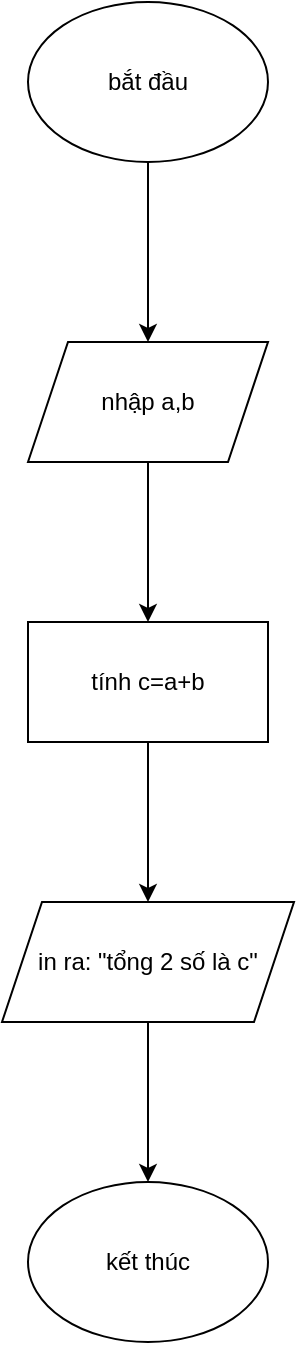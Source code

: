 <mxfile version="24.8.6">
  <diagram id="C5RBs43oDa-KdzZeNtuy" name="Page-1">
    <mxGraphModel dx="836" dy="1612" grid="1" gridSize="10" guides="1" tooltips="1" connect="1" arrows="1" fold="1" page="1" pageScale="1" pageWidth="827" pageHeight="1169" math="0" shadow="0">
      <root>
        <mxCell id="WIyWlLk6GJQsqaUBKTNV-0" />
        <mxCell id="WIyWlLk6GJQsqaUBKTNV-1" parent="WIyWlLk6GJQsqaUBKTNV-0" />
        <mxCell id="ebu0phT2wX3BheeJwim6-2" value="" style="edgeStyle=orthogonalEdgeStyle;rounded=0;orthogonalLoop=1;jettySize=auto;html=1;" edge="1" parent="WIyWlLk6GJQsqaUBKTNV-1" source="ebu0phT2wX3BheeJwim6-0" target="ebu0phT2wX3BheeJwim6-1">
          <mxGeometry relative="1" as="geometry" />
        </mxCell>
        <mxCell id="ebu0phT2wX3BheeJwim6-0" value="bắt đầu" style="ellipse;whiteSpace=wrap;html=1;" vertex="1" parent="WIyWlLk6GJQsqaUBKTNV-1">
          <mxGeometry x="354" y="-1080" width="120" height="80" as="geometry" />
        </mxCell>
        <mxCell id="ebu0phT2wX3BheeJwim6-4" value="" style="edgeStyle=orthogonalEdgeStyle;rounded=0;orthogonalLoop=1;jettySize=auto;html=1;" edge="1" parent="WIyWlLk6GJQsqaUBKTNV-1" source="ebu0phT2wX3BheeJwim6-1" target="ebu0phT2wX3BheeJwim6-3">
          <mxGeometry relative="1" as="geometry" />
        </mxCell>
        <mxCell id="ebu0phT2wX3BheeJwim6-1" value="nhập a,b" style="shape=parallelogram;perimeter=parallelogramPerimeter;whiteSpace=wrap;html=1;fixedSize=1;" vertex="1" parent="WIyWlLk6GJQsqaUBKTNV-1">
          <mxGeometry x="354" y="-910" width="120" height="60" as="geometry" />
        </mxCell>
        <mxCell id="ebu0phT2wX3BheeJwim6-6" value="" style="edgeStyle=orthogonalEdgeStyle;rounded=0;orthogonalLoop=1;jettySize=auto;html=1;" edge="1" parent="WIyWlLk6GJQsqaUBKTNV-1" source="ebu0phT2wX3BheeJwim6-3" target="ebu0phT2wX3BheeJwim6-5">
          <mxGeometry relative="1" as="geometry" />
        </mxCell>
        <mxCell id="ebu0phT2wX3BheeJwim6-3" value="tính c=a+b" style="whiteSpace=wrap;html=1;" vertex="1" parent="WIyWlLk6GJQsqaUBKTNV-1">
          <mxGeometry x="354" y="-770" width="120" height="60" as="geometry" />
        </mxCell>
        <mxCell id="ebu0phT2wX3BheeJwim6-8" value="" style="edgeStyle=orthogonalEdgeStyle;rounded=0;orthogonalLoop=1;jettySize=auto;html=1;" edge="1" parent="WIyWlLk6GJQsqaUBKTNV-1" source="ebu0phT2wX3BheeJwim6-5" target="ebu0phT2wX3BheeJwim6-7">
          <mxGeometry relative="1" as="geometry" />
        </mxCell>
        <mxCell id="ebu0phT2wX3BheeJwim6-5" value="in ra: &quot;tổng 2 số là c&quot;" style="shape=parallelogram;perimeter=parallelogramPerimeter;whiteSpace=wrap;html=1;fixedSize=1;" vertex="1" parent="WIyWlLk6GJQsqaUBKTNV-1">
          <mxGeometry x="341" y="-630" width="146" height="60" as="geometry" />
        </mxCell>
        <mxCell id="ebu0phT2wX3BheeJwim6-7" value="kết thúc" style="ellipse;whiteSpace=wrap;html=1;" vertex="1" parent="WIyWlLk6GJQsqaUBKTNV-1">
          <mxGeometry x="354" y="-490" width="120" height="80" as="geometry" />
        </mxCell>
      </root>
    </mxGraphModel>
  </diagram>
</mxfile>
